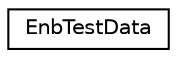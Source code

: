 digraph "Graphical Class Hierarchy"
{
 // LATEX_PDF_SIZE
  edge [fontname="Helvetica",fontsize="10",labelfontname="Helvetica",labelfontsize="10"];
  node [fontname="Helvetica",fontsize="10",shape=record];
  rankdir="LR";
  Node0 [label="EnbTestData",height=0.2,width=0.4,color="black", fillcolor="white", style="filled",URL="$struct_enb_test_data.html",tooltip="EnbTestData structure."];
}
